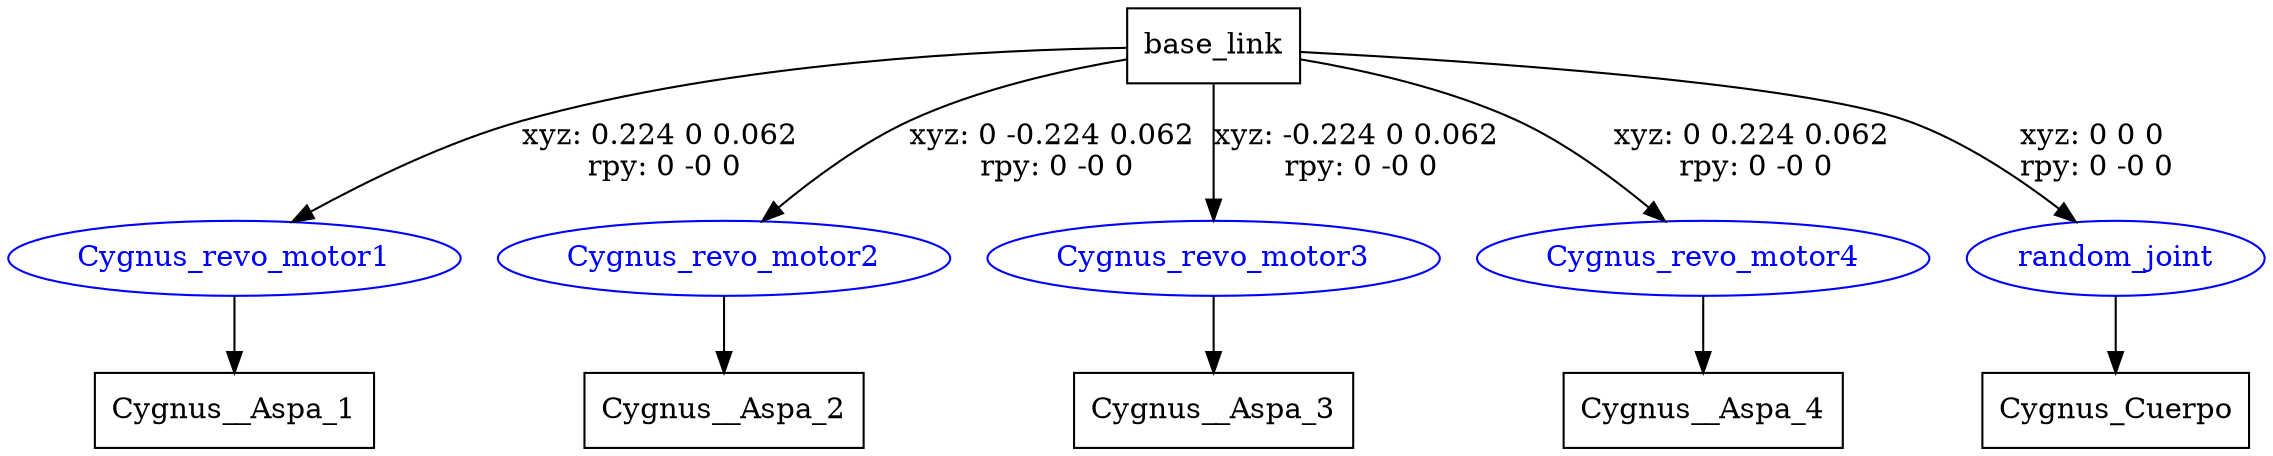 digraph G {
node [shape=box];
"base_link" [label="base_link"];
"Cygnus__Aspa_1" [label="Cygnus__Aspa_1"];
"Cygnus__Aspa_2" [label="Cygnus__Aspa_2"];
"Cygnus__Aspa_3" [label="Cygnus__Aspa_3"];
"Cygnus__Aspa_4" [label="Cygnus__Aspa_4"];
"Cygnus_Cuerpo" [label="Cygnus_Cuerpo"];
node [shape=ellipse, color=blue, fontcolor=blue];
"base_link" -> "Cygnus_revo_motor1" [label="xyz: 0.224 0 0.062 \nrpy: 0 -0 0"]
"Cygnus_revo_motor1" -> "Cygnus__Aspa_1"
"base_link" -> "Cygnus_revo_motor2" [label="xyz: 0 -0.224 0.062 \nrpy: 0 -0 0"]
"Cygnus_revo_motor2" -> "Cygnus__Aspa_2"
"base_link" -> "Cygnus_revo_motor3" [label="xyz: -0.224 0 0.062 \nrpy: 0 -0 0"]
"Cygnus_revo_motor3" -> "Cygnus__Aspa_3"
"base_link" -> "Cygnus_revo_motor4" [label="xyz: 0 0.224 0.062 \nrpy: 0 -0 0"]
"Cygnus_revo_motor4" -> "Cygnus__Aspa_4"
"base_link" -> "random_joint" [label="xyz: 0 0 0 \nrpy: 0 -0 0"]
"random_joint" -> "Cygnus_Cuerpo"
}
